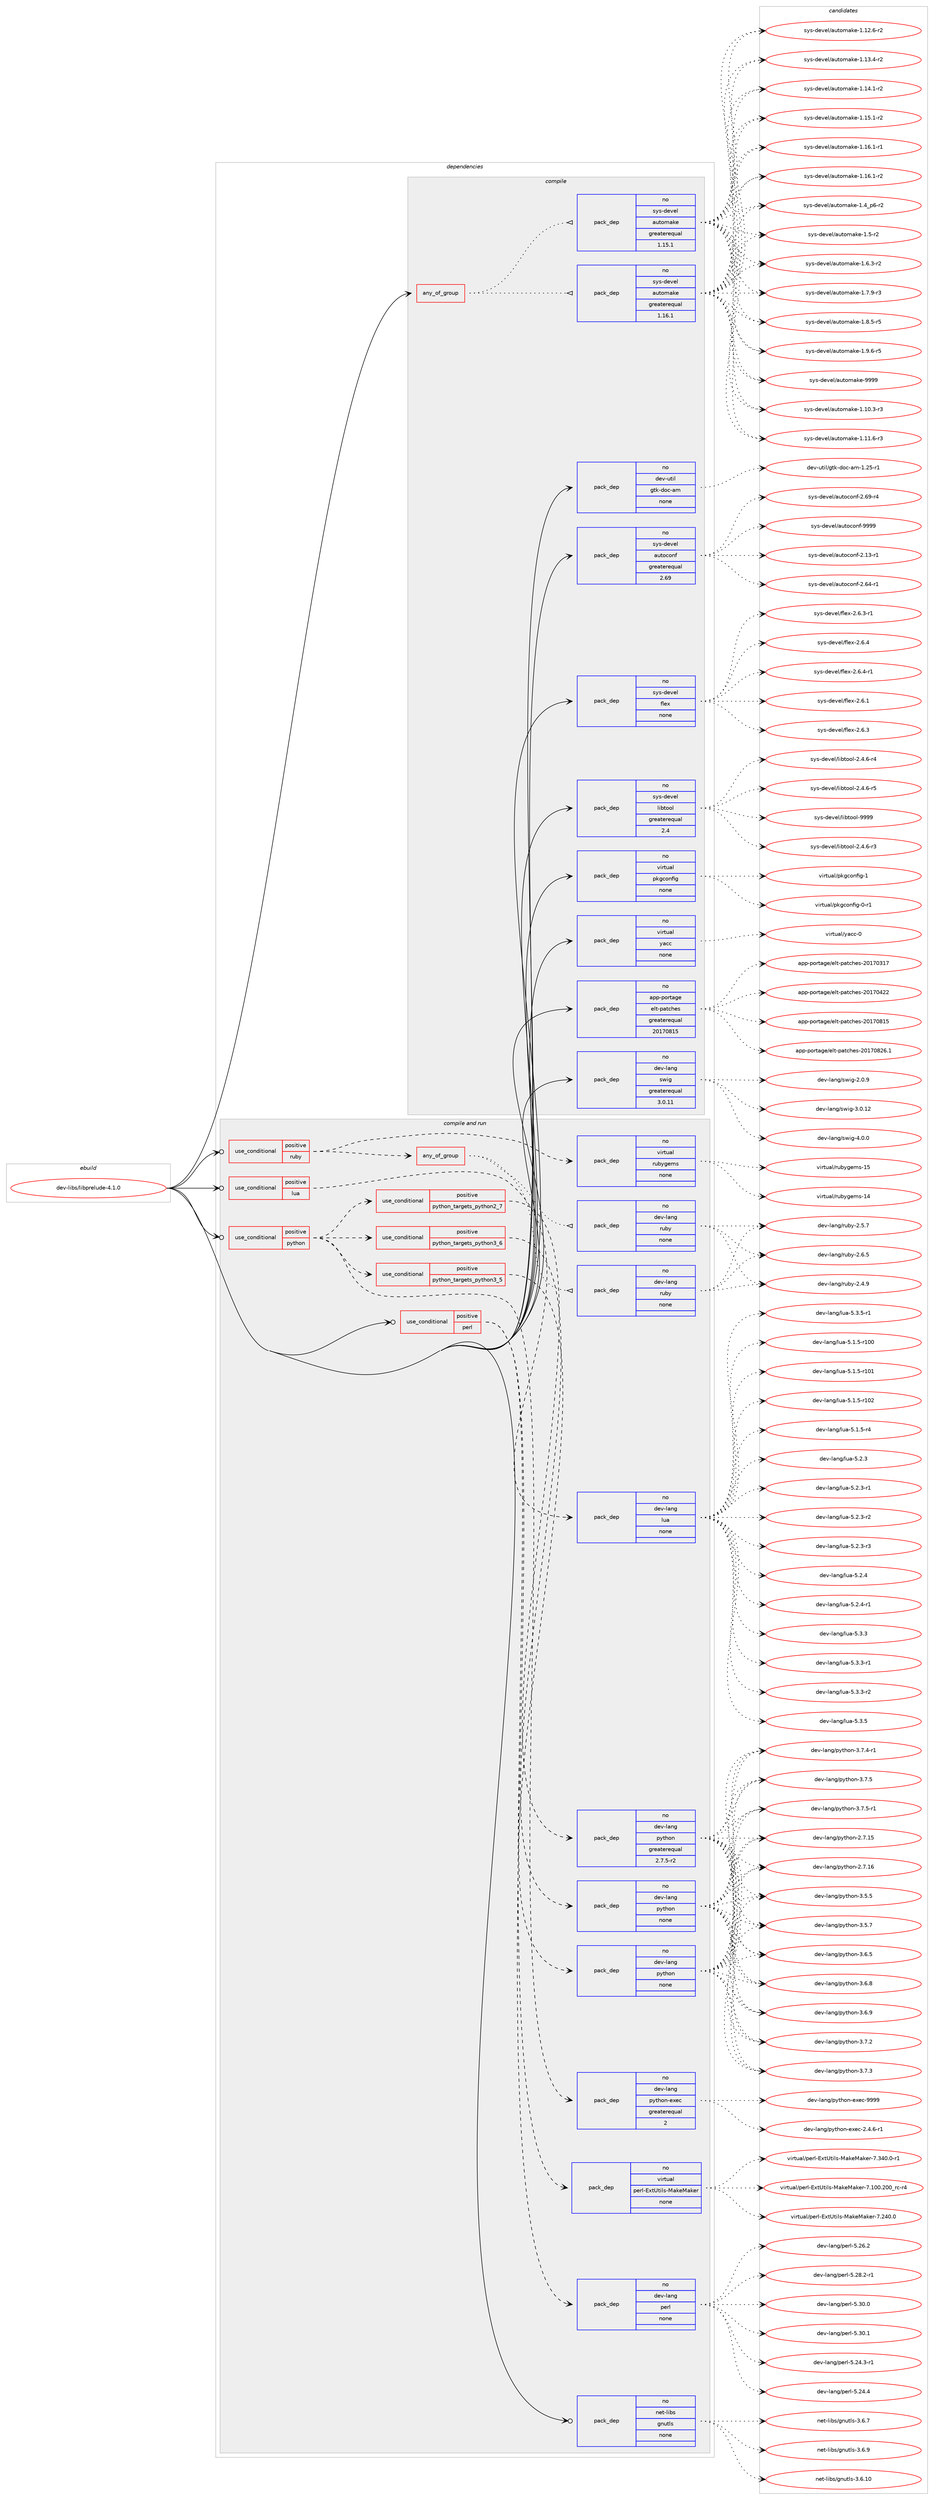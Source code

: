 digraph prolog {

# *************
# Graph options
# *************

newrank=true;
concentrate=true;
compound=true;
graph [rankdir=LR,fontname=Helvetica,fontsize=10,ranksep=1.5];#, ranksep=2.5, nodesep=0.2];
edge  [arrowhead=vee];
node  [fontname=Helvetica,fontsize=10];

# **********
# The ebuild
# **********

subgraph cluster_leftcol {
color=gray;
rank=same;
label=<<i>ebuild</i>>;
id [label="dev-libs/libprelude-4.1.0", color=red, width=4, href="../dev-libs/libprelude-4.1.0.svg"];
}

# ****************
# The dependencies
# ****************

subgraph cluster_midcol {
color=gray;
label=<<i>dependencies</i>>;
subgraph cluster_compile {
fillcolor="#eeeeee";
style=filled;
label=<<i>compile</i>>;
subgraph any11150 {
dependency566642 [label=<<TABLE BORDER="0" CELLBORDER="1" CELLSPACING="0" CELLPADDING="4"><TR><TD CELLPADDING="10">any_of_group</TD></TR></TABLE>>, shape=none, color=red];subgraph pack423175 {
dependency566643 [label=<<TABLE BORDER="0" CELLBORDER="1" CELLSPACING="0" CELLPADDING="4" WIDTH="220"><TR><TD ROWSPAN="6" CELLPADDING="30">pack_dep</TD></TR><TR><TD WIDTH="110">no</TD></TR><TR><TD>sys-devel</TD></TR><TR><TD>automake</TD></TR><TR><TD>greaterequal</TD></TR><TR><TD>1.16.1</TD></TR></TABLE>>, shape=none, color=blue];
}
dependency566642:e -> dependency566643:w [weight=20,style="dotted",arrowhead="oinv"];
subgraph pack423176 {
dependency566644 [label=<<TABLE BORDER="0" CELLBORDER="1" CELLSPACING="0" CELLPADDING="4" WIDTH="220"><TR><TD ROWSPAN="6" CELLPADDING="30">pack_dep</TD></TR><TR><TD WIDTH="110">no</TD></TR><TR><TD>sys-devel</TD></TR><TR><TD>automake</TD></TR><TR><TD>greaterequal</TD></TR><TR><TD>1.15.1</TD></TR></TABLE>>, shape=none, color=blue];
}
dependency566642:e -> dependency566644:w [weight=20,style="dotted",arrowhead="oinv"];
}
id:e -> dependency566642:w [weight=20,style="solid",arrowhead="vee"];
subgraph pack423177 {
dependency566645 [label=<<TABLE BORDER="0" CELLBORDER="1" CELLSPACING="0" CELLPADDING="4" WIDTH="220"><TR><TD ROWSPAN="6" CELLPADDING="30">pack_dep</TD></TR><TR><TD WIDTH="110">no</TD></TR><TR><TD>app-portage</TD></TR><TR><TD>elt-patches</TD></TR><TR><TD>greaterequal</TD></TR><TR><TD>20170815</TD></TR></TABLE>>, shape=none, color=blue];
}
id:e -> dependency566645:w [weight=20,style="solid",arrowhead="vee"];
subgraph pack423178 {
dependency566646 [label=<<TABLE BORDER="0" CELLBORDER="1" CELLSPACING="0" CELLPADDING="4" WIDTH="220"><TR><TD ROWSPAN="6" CELLPADDING="30">pack_dep</TD></TR><TR><TD WIDTH="110">no</TD></TR><TR><TD>dev-lang</TD></TR><TR><TD>swig</TD></TR><TR><TD>greaterequal</TD></TR><TR><TD>3.0.11</TD></TR></TABLE>>, shape=none, color=blue];
}
id:e -> dependency566646:w [weight=20,style="solid",arrowhead="vee"];
subgraph pack423179 {
dependency566647 [label=<<TABLE BORDER="0" CELLBORDER="1" CELLSPACING="0" CELLPADDING="4" WIDTH="220"><TR><TD ROWSPAN="6" CELLPADDING="30">pack_dep</TD></TR><TR><TD WIDTH="110">no</TD></TR><TR><TD>dev-util</TD></TR><TR><TD>gtk-doc-am</TD></TR><TR><TD>none</TD></TR><TR><TD></TD></TR></TABLE>>, shape=none, color=blue];
}
id:e -> dependency566647:w [weight=20,style="solid",arrowhead="vee"];
subgraph pack423180 {
dependency566648 [label=<<TABLE BORDER="0" CELLBORDER="1" CELLSPACING="0" CELLPADDING="4" WIDTH="220"><TR><TD ROWSPAN="6" CELLPADDING="30">pack_dep</TD></TR><TR><TD WIDTH="110">no</TD></TR><TR><TD>sys-devel</TD></TR><TR><TD>autoconf</TD></TR><TR><TD>greaterequal</TD></TR><TR><TD>2.69</TD></TR></TABLE>>, shape=none, color=blue];
}
id:e -> dependency566648:w [weight=20,style="solid",arrowhead="vee"];
subgraph pack423181 {
dependency566649 [label=<<TABLE BORDER="0" CELLBORDER="1" CELLSPACING="0" CELLPADDING="4" WIDTH="220"><TR><TD ROWSPAN="6" CELLPADDING="30">pack_dep</TD></TR><TR><TD WIDTH="110">no</TD></TR><TR><TD>sys-devel</TD></TR><TR><TD>flex</TD></TR><TR><TD>none</TD></TR><TR><TD></TD></TR></TABLE>>, shape=none, color=blue];
}
id:e -> dependency566649:w [weight=20,style="solid",arrowhead="vee"];
subgraph pack423182 {
dependency566650 [label=<<TABLE BORDER="0" CELLBORDER="1" CELLSPACING="0" CELLPADDING="4" WIDTH="220"><TR><TD ROWSPAN="6" CELLPADDING="30">pack_dep</TD></TR><TR><TD WIDTH="110">no</TD></TR><TR><TD>sys-devel</TD></TR><TR><TD>libtool</TD></TR><TR><TD>greaterequal</TD></TR><TR><TD>2.4</TD></TR></TABLE>>, shape=none, color=blue];
}
id:e -> dependency566650:w [weight=20,style="solid",arrowhead="vee"];
subgraph pack423183 {
dependency566651 [label=<<TABLE BORDER="0" CELLBORDER="1" CELLSPACING="0" CELLPADDING="4" WIDTH="220"><TR><TD ROWSPAN="6" CELLPADDING="30">pack_dep</TD></TR><TR><TD WIDTH="110">no</TD></TR><TR><TD>virtual</TD></TR><TR><TD>pkgconfig</TD></TR><TR><TD>none</TD></TR><TR><TD></TD></TR></TABLE>>, shape=none, color=blue];
}
id:e -> dependency566651:w [weight=20,style="solid",arrowhead="vee"];
subgraph pack423184 {
dependency566652 [label=<<TABLE BORDER="0" CELLBORDER="1" CELLSPACING="0" CELLPADDING="4" WIDTH="220"><TR><TD ROWSPAN="6" CELLPADDING="30">pack_dep</TD></TR><TR><TD WIDTH="110">no</TD></TR><TR><TD>virtual</TD></TR><TR><TD>yacc</TD></TR><TR><TD>none</TD></TR><TR><TD></TD></TR></TABLE>>, shape=none, color=blue];
}
id:e -> dependency566652:w [weight=20,style="solid",arrowhead="vee"];
}
subgraph cluster_compileandrun {
fillcolor="#eeeeee";
style=filled;
label=<<i>compile and run</i>>;
subgraph cond131960 {
dependency566653 [label=<<TABLE BORDER="0" CELLBORDER="1" CELLSPACING="0" CELLPADDING="4"><TR><TD ROWSPAN="3" CELLPADDING="10">use_conditional</TD></TR><TR><TD>positive</TD></TR><TR><TD>lua</TD></TR></TABLE>>, shape=none, color=red];
subgraph pack423185 {
dependency566654 [label=<<TABLE BORDER="0" CELLBORDER="1" CELLSPACING="0" CELLPADDING="4" WIDTH="220"><TR><TD ROWSPAN="6" CELLPADDING="30">pack_dep</TD></TR><TR><TD WIDTH="110">no</TD></TR><TR><TD>dev-lang</TD></TR><TR><TD>lua</TD></TR><TR><TD>none</TD></TR><TR><TD></TD></TR></TABLE>>, shape=none, color=blue];
}
dependency566653:e -> dependency566654:w [weight=20,style="dashed",arrowhead="vee"];
}
id:e -> dependency566653:w [weight=20,style="solid",arrowhead="odotvee"];
subgraph cond131961 {
dependency566655 [label=<<TABLE BORDER="0" CELLBORDER="1" CELLSPACING="0" CELLPADDING="4"><TR><TD ROWSPAN="3" CELLPADDING="10">use_conditional</TD></TR><TR><TD>positive</TD></TR><TR><TD>perl</TD></TR></TABLE>>, shape=none, color=red];
subgraph pack423186 {
dependency566656 [label=<<TABLE BORDER="0" CELLBORDER="1" CELLSPACING="0" CELLPADDING="4" WIDTH="220"><TR><TD ROWSPAN="6" CELLPADDING="30">pack_dep</TD></TR><TR><TD WIDTH="110">no</TD></TR><TR><TD>dev-lang</TD></TR><TR><TD>perl</TD></TR><TR><TD>none</TD></TR><TR><TD></TD></TR></TABLE>>, shape=none, color=blue];
}
dependency566655:e -> dependency566656:w [weight=20,style="dashed",arrowhead="vee"];
subgraph pack423187 {
dependency566657 [label=<<TABLE BORDER="0" CELLBORDER="1" CELLSPACING="0" CELLPADDING="4" WIDTH="220"><TR><TD ROWSPAN="6" CELLPADDING="30">pack_dep</TD></TR><TR><TD WIDTH="110">no</TD></TR><TR><TD>virtual</TD></TR><TR><TD>perl-ExtUtils-MakeMaker</TD></TR><TR><TD>none</TD></TR><TR><TD></TD></TR></TABLE>>, shape=none, color=blue];
}
dependency566655:e -> dependency566657:w [weight=20,style="dashed",arrowhead="vee"];
}
id:e -> dependency566655:w [weight=20,style="solid",arrowhead="odotvee"];
subgraph cond131962 {
dependency566658 [label=<<TABLE BORDER="0" CELLBORDER="1" CELLSPACING="0" CELLPADDING="4"><TR><TD ROWSPAN="3" CELLPADDING="10">use_conditional</TD></TR><TR><TD>positive</TD></TR><TR><TD>python</TD></TR></TABLE>>, shape=none, color=red];
subgraph cond131963 {
dependency566659 [label=<<TABLE BORDER="0" CELLBORDER="1" CELLSPACING="0" CELLPADDING="4"><TR><TD ROWSPAN="3" CELLPADDING="10">use_conditional</TD></TR><TR><TD>positive</TD></TR><TR><TD>python_targets_python2_7</TD></TR></TABLE>>, shape=none, color=red];
subgraph pack423188 {
dependency566660 [label=<<TABLE BORDER="0" CELLBORDER="1" CELLSPACING="0" CELLPADDING="4" WIDTH="220"><TR><TD ROWSPAN="6" CELLPADDING="30">pack_dep</TD></TR><TR><TD WIDTH="110">no</TD></TR><TR><TD>dev-lang</TD></TR><TR><TD>python</TD></TR><TR><TD>greaterequal</TD></TR><TR><TD>2.7.5-r2</TD></TR></TABLE>>, shape=none, color=blue];
}
dependency566659:e -> dependency566660:w [weight=20,style="dashed",arrowhead="vee"];
}
dependency566658:e -> dependency566659:w [weight=20,style="dashed",arrowhead="vee"];
subgraph cond131964 {
dependency566661 [label=<<TABLE BORDER="0" CELLBORDER="1" CELLSPACING="0" CELLPADDING="4"><TR><TD ROWSPAN="3" CELLPADDING="10">use_conditional</TD></TR><TR><TD>positive</TD></TR><TR><TD>python_targets_python3_5</TD></TR></TABLE>>, shape=none, color=red];
subgraph pack423189 {
dependency566662 [label=<<TABLE BORDER="0" CELLBORDER="1" CELLSPACING="0" CELLPADDING="4" WIDTH="220"><TR><TD ROWSPAN="6" CELLPADDING="30">pack_dep</TD></TR><TR><TD WIDTH="110">no</TD></TR><TR><TD>dev-lang</TD></TR><TR><TD>python</TD></TR><TR><TD>none</TD></TR><TR><TD></TD></TR></TABLE>>, shape=none, color=blue];
}
dependency566661:e -> dependency566662:w [weight=20,style="dashed",arrowhead="vee"];
}
dependency566658:e -> dependency566661:w [weight=20,style="dashed",arrowhead="vee"];
subgraph cond131965 {
dependency566663 [label=<<TABLE BORDER="0" CELLBORDER="1" CELLSPACING="0" CELLPADDING="4"><TR><TD ROWSPAN="3" CELLPADDING="10">use_conditional</TD></TR><TR><TD>positive</TD></TR><TR><TD>python_targets_python3_6</TD></TR></TABLE>>, shape=none, color=red];
subgraph pack423190 {
dependency566664 [label=<<TABLE BORDER="0" CELLBORDER="1" CELLSPACING="0" CELLPADDING="4" WIDTH="220"><TR><TD ROWSPAN="6" CELLPADDING="30">pack_dep</TD></TR><TR><TD WIDTH="110">no</TD></TR><TR><TD>dev-lang</TD></TR><TR><TD>python</TD></TR><TR><TD>none</TD></TR><TR><TD></TD></TR></TABLE>>, shape=none, color=blue];
}
dependency566663:e -> dependency566664:w [weight=20,style="dashed",arrowhead="vee"];
}
dependency566658:e -> dependency566663:w [weight=20,style="dashed",arrowhead="vee"];
subgraph pack423191 {
dependency566665 [label=<<TABLE BORDER="0" CELLBORDER="1" CELLSPACING="0" CELLPADDING="4" WIDTH="220"><TR><TD ROWSPAN="6" CELLPADDING="30">pack_dep</TD></TR><TR><TD WIDTH="110">no</TD></TR><TR><TD>dev-lang</TD></TR><TR><TD>python-exec</TD></TR><TR><TD>greaterequal</TD></TR><TR><TD>2</TD></TR></TABLE>>, shape=none, color=blue];
}
dependency566658:e -> dependency566665:w [weight=20,style="dashed",arrowhead="vee"];
}
id:e -> dependency566658:w [weight=20,style="solid",arrowhead="odotvee"];
subgraph cond131966 {
dependency566666 [label=<<TABLE BORDER="0" CELLBORDER="1" CELLSPACING="0" CELLPADDING="4"><TR><TD ROWSPAN="3" CELLPADDING="10">use_conditional</TD></TR><TR><TD>positive</TD></TR><TR><TD>ruby</TD></TR></TABLE>>, shape=none, color=red];
subgraph any11151 {
dependency566667 [label=<<TABLE BORDER="0" CELLBORDER="1" CELLSPACING="0" CELLPADDING="4"><TR><TD CELLPADDING="10">any_of_group</TD></TR></TABLE>>, shape=none, color=red];subgraph pack423192 {
dependency566668 [label=<<TABLE BORDER="0" CELLBORDER="1" CELLSPACING="0" CELLPADDING="4" WIDTH="220"><TR><TD ROWSPAN="6" CELLPADDING="30">pack_dep</TD></TR><TR><TD WIDTH="110">no</TD></TR><TR><TD>dev-lang</TD></TR><TR><TD>ruby</TD></TR><TR><TD>none</TD></TR><TR><TD></TD></TR></TABLE>>, shape=none, color=blue];
}
dependency566667:e -> dependency566668:w [weight=20,style="dotted",arrowhead="oinv"];
subgraph pack423193 {
dependency566669 [label=<<TABLE BORDER="0" CELLBORDER="1" CELLSPACING="0" CELLPADDING="4" WIDTH="220"><TR><TD ROWSPAN="6" CELLPADDING="30">pack_dep</TD></TR><TR><TD WIDTH="110">no</TD></TR><TR><TD>dev-lang</TD></TR><TR><TD>ruby</TD></TR><TR><TD>none</TD></TR><TR><TD></TD></TR></TABLE>>, shape=none, color=blue];
}
dependency566667:e -> dependency566669:w [weight=20,style="dotted",arrowhead="oinv"];
}
dependency566666:e -> dependency566667:w [weight=20,style="dashed",arrowhead="vee"];
subgraph pack423194 {
dependency566670 [label=<<TABLE BORDER="0" CELLBORDER="1" CELLSPACING="0" CELLPADDING="4" WIDTH="220"><TR><TD ROWSPAN="6" CELLPADDING="30">pack_dep</TD></TR><TR><TD WIDTH="110">no</TD></TR><TR><TD>virtual</TD></TR><TR><TD>rubygems</TD></TR><TR><TD>none</TD></TR><TR><TD></TD></TR></TABLE>>, shape=none, color=blue];
}
dependency566666:e -> dependency566670:w [weight=20,style="dashed",arrowhead="vee"];
}
id:e -> dependency566666:w [weight=20,style="solid",arrowhead="odotvee"];
subgraph pack423195 {
dependency566671 [label=<<TABLE BORDER="0" CELLBORDER="1" CELLSPACING="0" CELLPADDING="4" WIDTH="220"><TR><TD ROWSPAN="6" CELLPADDING="30">pack_dep</TD></TR><TR><TD WIDTH="110">no</TD></TR><TR><TD>net-libs</TD></TR><TR><TD>gnutls</TD></TR><TR><TD>none</TD></TR><TR><TD></TD></TR></TABLE>>, shape=none, color=blue];
}
id:e -> dependency566671:w [weight=20,style="solid",arrowhead="odotvee"];
}
subgraph cluster_run {
fillcolor="#eeeeee";
style=filled;
label=<<i>run</i>>;
}
}

# **************
# The candidates
# **************

subgraph cluster_choices {
rank=same;
color=gray;
label=<<i>candidates</i>>;

subgraph choice423175 {
color=black;
nodesep=1;
choice11512111545100101118101108479711711611110997107101454946494846514511451 [label="sys-devel/automake-1.10.3-r3", color=red, width=4,href="../sys-devel/automake-1.10.3-r3.svg"];
choice11512111545100101118101108479711711611110997107101454946494946544511451 [label="sys-devel/automake-1.11.6-r3", color=red, width=4,href="../sys-devel/automake-1.11.6-r3.svg"];
choice11512111545100101118101108479711711611110997107101454946495046544511450 [label="sys-devel/automake-1.12.6-r2", color=red, width=4,href="../sys-devel/automake-1.12.6-r2.svg"];
choice11512111545100101118101108479711711611110997107101454946495146524511450 [label="sys-devel/automake-1.13.4-r2", color=red, width=4,href="../sys-devel/automake-1.13.4-r2.svg"];
choice11512111545100101118101108479711711611110997107101454946495246494511450 [label="sys-devel/automake-1.14.1-r2", color=red, width=4,href="../sys-devel/automake-1.14.1-r2.svg"];
choice11512111545100101118101108479711711611110997107101454946495346494511450 [label="sys-devel/automake-1.15.1-r2", color=red, width=4,href="../sys-devel/automake-1.15.1-r2.svg"];
choice11512111545100101118101108479711711611110997107101454946495446494511449 [label="sys-devel/automake-1.16.1-r1", color=red, width=4,href="../sys-devel/automake-1.16.1-r1.svg"];
choice11512111545100101118101108479711711611110997107101454946495446494511450 [label="sys-devel/automake-1.16.1-r2", color=red, width=4,href="../sys-devel/automake-1.16.1-r2.svg"];
choice115121115451001011181011084797117116111109971071014549465295112544511450 [label="sys-devel/automake-1.4_p6-r2", color=red, width=4,href="../sys-devel/automake-1.4_p6-r2.svg"];
choice11512111545100101118101108479711711611110997107101454946534511450 [label="sys-devel/automake-1.5-r2", color=red, width=4,href="../sys-devel/automake-1.5-r2.svg"];
choice115121115451001011181011084797117116111109971071014549465446514511450 [label="sys-devel/automake-1.6.3-r2", color=red, width=4,href="../sys-devel/automake-1.6.3-r2.svg"];
choice115121115451001011181011084797117116111109971071014549465546574511451 [label="sys-devel/automake-1.7.9-r3", color=red, width=4,href="../sys-devel/automake-1.7.9-r3.svg"];
choice115121115451001011181011084797117116111109971071014549465646534511453 [label="sys-devel/automake-1.8.5-r5", color=red, width=4,href="../sys-devel/automake-1.8.5-r5.svg"];
choice115121115451001011181011084797117116111109971071014549465746544511453 [label="sys-devel/automake-1.9.6-r5", color=red, width=4,href="../sys-devel/automake-1.9.6-r5.svg"];
choice115121115451001011181011084797117116111109971071014557575757 [label="sys-devel/automake-9999", color=red, width=4,href="../sys-devel/automake-9999.svg"];
dependency566643:e -> choice11512111545100101118101108479711711611110997107101454946494846514511451:w [style=dotted,weight="100"];
dependency566643:e -> choice11512111545100101118101108479711711611110997107101454946494946544511451:w [style=dotted,weight="100"];
dependency566643:e -> choice11512111545100101118101108479711711611110997107101454946495046544511450:w [style=dotted,weight="100"];
dependency566643:e -> choice11512111545100101118101108479711711611110997107101454946495146524511450:w [style=dotted,weight="100"];
dependency566643:e -> choice11512111545100101118101108479711711611110997107101454946495246494511450:w [style=dotted,weight="100"];
dependency566643:e -> choice11512111545100101118101108479711711611110997107101454946495346494511450:w [style=dotted,weight="100"];
dependency566643:e -> choice11512111545100101118101108479711711611110997107101454946495446494511449:w [style=dotted,weight="100"];
dependency566643:e -> choice11512111545100101118101108479711711611110997107101454946495446494511450:w [style=dotted,weight="100"];
dependency566643:e -> choice115121115451001011181011084797117116111109971071014549465295112544511450:w [style=dotted,weight="100"];
dependency566643:e -> choice11512111545100101118101108479711711611110997107101454946534511450:w [style=dotted,weight="100"];
dependency566643:e -> choice115121115451001011181011084797117116111109971071014549465446514511450:w [style=dotted,weight="100"];
dependency566643:e -> choice115121115451001011181011084797117116111109971071014549465546574511451:w [style=dotted,weight="100"];
dependency566643:e -> choice115121115451001011181011084797117116111109971071014549465646534511453:w [style=dotted,weight="100"];
dependency566643:e -> choice115121115451001011181011084797117116111109971071014549465746544511453:w [style=dotted,weight="100"];
dependency566643:e -> choice115121115451001011181011084797117116111109971071014557575757:w [style=dotted,weight="100"];
}
subgraph choice423176 {
color=black;
nodesep=1;
choice11512111545100101118101108479711711611110997107101454946494846514511451 [label="sys-devel/automake-1.10.3-r3", color=red, width=4,href="../sys-devel/automake-1.10.3-r3.svg"];
choice11512111545100101118101108479711711611110997107101454946494946544511451 [label="sys-devel/automake-1.11.6-r3", color=red, width=4,href="../sys-devel/automake-1.11.6-r3.svg"];
choice11512111545100101118101108479711711611110997107101454946495046544511450 [label="sys-devel/automake-1.12.6-r2", color=red, width=4,href="../sys-devel/automake-1.12.6-r2.svg"];
choice11512111545100101118101108479711711611110997107101454946495146524511450 [label="sys-devel/automake-1.13.4-r2", color=red, width=4,href="../sys-devel/automake-1.13.4-r2.svg"];
choice11512111545100101118101108479711711611110997107101454946495246494511450 [label="sys-devel/automake-1.14.1-r2", color=red, width=4,href="../sys-devel/automake-1.14.1-r2.svg"];
choice11512111545100101118101108479711711611110997107101454946495346494511450 [label="sys-devel/automake-1.15.1-r2", color=red, width=4,href="../sys-devel/automake-1.15.1-r2.svg"];
choice11512111545100101118101108479711711611110997107101454946495446494511449 [label="sys-devel/automake-1.16.1-r1", color=red, width=4,href="../sys-devel/automake-1.16.1-r1.svg"];
choice11512111545100101118101108479711711611110997107101454946495446494511450 [label="sys-devel/automake-1.16.1-r2", color=red, width=4,href="../sys-devel/automake-1.16.1-r2.svg"];
choice115121115451001011181011084797117116111109971071014549465295112544511450 [label="sys-devel/automake-1.4_p6-r2", color=red, width=4,href="../sys-devel/automake-1.4_p6-r2.svg"];
choice11512111545100101118101108479711711611110997107101454946534511450 [label="sys-devel/automake-1.5-r2", color=red, width=4,href="../sys-devel/automake-1.5-r2.svg"];
choice115121115451001011181011084797117116111109971071014549465446514511450 [label="sys-devel/automake-1.6.3-r2", color=red, width=4,href="../sys-devel/automake-1.6.3-r2.svg"];
choice115121115451001011181011084797117116111109971071014549465546574511451 [label="sys-devel/automake-1.7.9-r3", color=red, width=4,href="../sys-devel/automake-1.7.9-r3.svg"];
choice115121115451001011181011084797117116111109971071014549465646534511453 [label="sys-devel/automake-1.8.5-r5", color=red, width=4,href="../sys-devel/automake-1.8.5-r5.svg"];
choice115121115451001011181011084797117116111109971071014549465746544511453 [label="sys-devel/automake-1.9.6-r5", color=red, width=4,href="../sys-devel/automake-1.9.6-r5.svg"];
choice115121115451001011181011084797117116111109971071014557575757 [label="sys-devel/automake-9999", color=red, width=4,href="../sys-devel/automake-9999.svg"];
dependency566644:e -> choice11512111545100101118101108479711711611110997107101454946494846514511451:w [style=dotted,weight="100"];
dependency566644:e -> choice11512111545100101118101108479711711611110997107101454946494946544511451:w [style=dotted,weight="100"];
dependency566644:e -> choice11512111545100101118101108479711711611110997107101454946495046544511450:w [style=dotted,weight="100"];
dependency566644:e -> choice11512111545100101118101108479711711611110997107101454946495146524511450:w [style=dotted,weight="100"];
dependency566644:e -> choice11512111545100101118101108479711711611110997107101454946495246494511450:w [style=dotted,weight="100"];
dependency566644:e -> choice11512111545100101118101108479711711611110997107101454946495346494511450:w [style=dotted,weight="100"];
dependency566644:e -> choice11512111545100101118101108479711711611110997107101454946495446494511449:w [style=dotted,weight="100"];
dependency566644:e -> choice11512111545100101118101108479711711611110997107101454946495446494511450:w [style=dotted,weight="100"];
dependency566644:e -> choice115121115451001011181011084797117116111109971071014549465295112544511450:w [style=dotted,weight="100"];
dependency566644:e -> choice11512111545100101118101108479711711611110997107101454946534511450:w [style=dotted,weight="100"];
dependency566644:e -> choice115121115451001011181011084797117116111109971071014549465446514511450:w [style=dotted,weight="100"];
dependency566644:e -> choice115121115451001011181011084797117116111109971071014549465546574511451:w [style=dotted,weight="100"];
dependency566644:e -> choice115121115451001011181011084797117116111109971071014549465646534511453:w [style=dotted,weight="100"];
dependency566644:e -> choice115121115451001011181011084797117116111109971071014549465746544511453:w [style=dotted,weight="100"];
dependency566644:e -> choice115121115451001011181011084797117116111109971071014557575757:w [style=dotted,weight="100"];
}
subgraph choice423177 {
color=black;
nodesep=1;
choice97112112451121111141169710310147101108116451129711699104101115455048495548514955 [label="app-portage/elt-patches-20170317", color=red, width=4,href="../app-portage/elt-patches-20170317.svg"];
choice97112112451121111141169710310147101108116451129711699104101115455048495548525050 [label="app-portage/elt-patches-20170422", color=red, width=4,href="../app-portage/elt-patches-20170422.svg"];
choice97112112451121111141169710310147101108116451129711699104101115455048495548564953 [label="app-portage/elt-patches-20170815", color=red, width=4,href="../app-portage/elt-patches-20170815.svg"];
choice971121124511211111411697103101471011081164511297116991041011154550484955485650544649 [label="app-portage/elt-patches-20170826.1", color=red, width=4,href="../app-portage/elt-patches-20170826.1.svg"];
dependency566645:e -> choice97112112451121111141169710310147101108116451129711699104101115455048495548514955:w [style=dotted,weight="100"];
dependency566645:e -> choice97112112451121111141169710310147101108116451129711699104101115455048495548525050:w [style=dotted,weight="100"];
dependency566645:e -> choice97112112451121111141169710310147101108116451129711699104101115455048495548564953:w [style=dotted,weight="100"];
dependency566645:e -> choice971121124511211111411697103101471011081164511297116991041011154550484955485650544649:w [style=dotted,weight="100"];
}
subgraph choice423178 {
color=black;
nodesep=1;
choice100101118451089711010347115119105103455046484657 [label="dev-lang/swig-2.0.9", color=red, width=4,href="../dev-lang/swig-2.0.9.svg"];
choice10010111845108971101034711511910510345514648464950 [label="dev-lang/swig-3.0.12", color=red, width=4,href="../dev-lang/swig-3.0.12.svg"];
choice100101118451089711010347115119105103455246484648 [label="dev-lang/swig-4.0.0", color=red, width=4,href="../dev-lang/swig-4.0.0.svg"];
dependency566646:e -> choice100101118451089711010347115119105103455046484657:w [style=dotted,weight="100"];
dependency566646:e -> choice10010111845108971101034711511910510345514648464950:w [style=dotted,weight="100"];
dependency566646:e -> choice100101118451089711010347115119105103455246484648:w [style=dotted,weight="100"];
}
subgraph choice423179 {
color=black;
nodesep=1;
choice10010111845117116105108471031161074510011199459710945494650534511449 [label="dev-util/gtk-doc-am-1.25-r1", color=red, width=4,href="../dev-util/gtk-doc-am-1.25-r1.svg"];
dependency566647:e -> choice10010111845117116105108471031161074510011199459710945494650534511449:w [style=dotted,weight="100"];
}
subgraph choice423180 {
color=black;
nodesep=1;
choice1151211154510010111810110847971171161119911111010245504649514511449 [label="sys-devel/autoconf-2.13-r1", color=red, width=4,href="../sys-devel/autoconf-2.13-r1.svg"];
choice1151211154510010111810110847971171161119911111010245504654524511449 [label="sys-devel/autoconf-2.64-r1", color=red, width=4,href="../sys-devel/autoconf-2.64-r1.svg"];
choice1151211154510010111810110847971171161119911111010245504654574511452 [label="sys-devel/autoconf-2.69-r4", color=red, width=4,href="../sys-devel/autoconf-2.69-r4.svg"];
choice115121115451001011181011084797117116111991111101024557575757 [label="sys-devel/autoconf-9999", color=red, width=4,href="../sys-devel/autoconf-9999.svg"];
dependency566648:e -> choice1151211154510010111810110847971171161119911111010245504649514511449:w [style=dotted,weight="100"];
dependency566648:e -> choice1151211154510010111810110847971171161119911111010245504654524511449:w [style=dotted,weight="100"];
dependency566648:e -> choice1151211154510010111810110847971171161119911111010245504654574511452:w [style=dotted,weight="100"];
dependency566648:e -> choice115121115451001011181011084797117116111991111101024557575757:w [style=dotted,weight="100"];
}
subgraph choice423181 {
color=black;
nodesep=1;
choice1151211154510010111810110847102108101120455046544649 [label="sys-devel/flex-2.6.1", color=red, width=4,href="../sys-devel/flex-2.6.1.svg"];
choice1151211154510010111810110847102108101120455046544651 [label="sys-devel/flex-2.6.3", color=red, width=4,href="../sys-devel/flex-2.6.3.svg"];
choice11512111545100101118101108471021081011204550465446514511449 [label="sys-devel/flex-2.6.3-r1", color=red, width=4,href="../sys-devel/flex-2.6.3-r1.svg"];
choice1151211154510010111810110847102108101120455046544652 [label="sys-devel/flex-2.6.4", color=red, width=4,href="../sys-devel/flex-2.6.4.svg"];
choice11512111545100101118101108471021081011204550465446524511449 [label="sys-devel/flex-2.6.4-r1", color=red, width=4,href="../sys-devel/flex-2.6.4-r1.svg"];
dependency566649:e -> choice1151211154510010111810110847102108101120455046544649:w [style=dotted,weight="100"];
dependency566649:e -> choice1151211154510010111810110847102108101120455046544651:w [style=dotted,weight="100"];
dependency566649:e -> choice11512111545100101118101108471021081011204550465446514511449:w [style=dotted,weight="100"];
dependency566649:e -> choice1151211154510010111810110847102108101120455046544652:w [style=dotted,weight="100"];
dependency566649:e -> choice11512111545100101118101108471021081011204550465446524511449:w [style=dotted,weight="100"];
}
subgraph choice423182 {
color=black;
nodesep=1;
choice1151211154510010111810110847108105981161111111084550465246544511451 [label="sys-devel/libtool-2.4.6-r3", color=red, width=4,href="../sys-devel/libtool-2.4.6-r3.svg"];
choice1151211154510010111810110847108105981161111111084550465246544511452 [label="sys-devel/libtool-2.4.6-r4", color=red, width=4,href="../sys-devel/libtool-2.4.6-r4.svg"];
choice1151211154510010111810110847108105981161111111084550465246544511453 [label="sys-devel/libtool-2.4.6-r5", color=red, width=4,href="../sys-devel/libtool-2.4.6-r5.svg"];
choice1151211154510010111810110847108105981161111111084557575757 [label="sys-devel/libtool-9999", color=red, width=4,href="../sys-devel/libtool-9999.svg"];
dependency566650:e -> choice1151211154510010111810110847108105981161111111084550465246544511451:w [style=dotted,weight="100"];
dependency566650:e -> choice1151211154510010111810110847108105981161111111084550465246544511452:w [style=dotted,weight="100"];
dependency566650:e -> choice1151211154510010111810110847108105981161111111084550465246544511453:w [style=dotted,weight="100"];
dependency566650:e -> choice1151211154510010111810110847108105981161111111084557575757:w [style=dotted,weight="100"];
}
subgraph choice423183 {
color=black;
nodesep=1;
choice11810511411611797108471121071039911111010210510345484511449 [label="virtual/pkgconfig-0-r1", color=red, width=4,href="../virtual/pkgconfig-0-r1.svg"];
choice1181051141161179710847112107103991111101021051034549 [label="virtual/pkgconfig-1", color=red, width=4,href="../virtual/pkgconfig-1.svg"];
dependency566651:e -> choice11810511411611797108471121071039911111010210510345484511449:w [style=dotted,weight="100"];
dependency566651:e -> choice1181051141161179710847112107103991111101021051034549:w [style=dotted,weight="100"];
}
subgraph choice423184 {
color=black;
nodesep=1;
choice11810511411611797108471219799994548 [label="virtual/yacc-0", color=red, width=4,href="../virtual/yacc-0.svg"];
dependency566652:e -> choice11810511411611797108471219799994548:w [style=dotted,weight="100"];
}
subgraph choice423185 {
color=black;
nodesep=1;
choice1001011184510897110103471081179745534649465345114494848 [label="dev-lang/lua-5.1.5-r100", color=red, width=4,href="../dev-lang/lua-5.1.5-r100.svg"];
choice1001011184510897110103471081179745534649465345114494849 [label="dev-lang/lua-5.1.5-r101", color=red, width=4,href="../dev-lang/lua-5.1.5-r101.svg"];
choice1001011184510897110103471081179745534649465345114494850 [label="dev-lang/lua-5.1.5-r102", color=red, width=4,href="../dev-lang/lua-5.1.5-r102.svg"];
choice100101118451089711010347108117974553464946534511452 [label="dev-lang/lua-5.1.5-r4", color=red, width=4,href="../dev-lang/lua-5.1.5-r4.svg"];
choice10010111845108971101034710811797455346504651 [label="dev-lang/lua-5.2.3", color=red, width=4,href="../dev-lang/lua-5.2.3.svg"];
choice100101118451089711010347108117974553465046514511449 [label="dev-lang/lua-5.2.3-r1", color=red, width=4,href="../dev-lang/lua-5.2.3-r1.svg"];
choice100101118451089711010347108117974553465046514511450 [label="dev-lang/lua-5.2.3-r2", color=red, width=4,href="../dev-lang/lua-5.2.3-r2.svg"];
choice100101118451089711010347108117974553465046514511451 [label="dev-lang/lua-5.2.3-r3", color=red, width=4,href="../dev-lang/lua-5.2.3-r3.svg"];
choice10010111845108971101034710811797455346504652 [label="dev-lang/lua-5.2.4", color=red, width=4,href="../dev-lang/lua-5.2.4.svg"];
choice100101118451089711010347108117974553465046524511449 [label="dev-lang/lua-5.2.4-r1", color=red, width=4,href="../dev-lang/lua-5.2.4-r1.svg"];
choice10010111845108971101034710811797455346514651 [label="dev-lang/lua-5.3.3", color=red, width=4,href="../dev-lang/lua-5.3.3.svg"];
choice100101118451089711010347108117974553465146514511449 [label="dev-lang/lua-5.3.3-r1", color=red, width=4,href="../dev-lang/lua-5.3.3-r1.svg"];
choice100101118451089711010347108117974553465146514511450 [label="dev-lang/lua-5.3.3-r2", color=red, width=4,href="../dev-lang/lua-5.3.3-r2.svg"];
choice10010111845108971101034710811797455346514653 [label="dev-lang/lua-5.3.5", color=red, width=4,href="../dev-lang/lua-5.3.5.svg"];
choice100101118451089711010347108117974553465146534511449 [label="dev-lang/lua-5.3.5-r1", color=red, width=4,href="../dev-lang/lua-5.3.5-r1.svg"];
dependency566654:e -> choice1001011184510897110103471081179745534649465345114494848:w [style=dotted,weight="100"];
dependency566654:e -> choice1001011184510897110103471081179745534649465345114494849:w [style=dotted,weight="100"];
dependency566654:e -> choice1001011184510897110103471081179745534649465345114494850:w [style=dotted,weight="100"];
dependency566654:e -> choice100101118451089711010347108117974553464946534511452:w [style=dotted,weight="100"];
dependency566654:e -> choice10010111845108971101034710811797455346504651:w [style=dotted,weight="100"];
dependency566654:e -> choice100101118451089711010347108117974553465046514511449:w [style=dotted,weight="100"];
dependency566654:e -> choice100101118451089711010347108117974553465046514511450:w [style=dotted,weight="100"];
dependency566654:e -> choice100101118451089711010347108117974553465046514511451:w [style=dotted,weight="100"];
dependency566654:e -> choice10010111845108971101034710811797455346504652:w [style=dotted,weight="100"];
dependency566654:e -> choice100101118451089711010347108117974553465046524511449:w [style=dotted,weight="100"];
dependency566654:e -> choice10010111845108971101034710811797455346514651:w [style=dotted,weight="100"];
dependency566654:e -> choice100101118451089711010347108117974553465146514511449:w [style=dotted,weight="100"];
dependency566654:e -> choice100101118451089711010347108117974553465146514511450:w [style=dotted,weight="100"];
dependency566654:e -> choice10010111845108971101034710811797455346514653:w [style=dotted,weight="100"];
dependency566654:e -> choice100101118451089711010347108117974553465146534511449:w [style=dotted,weight="100"];
}
subgraph choice423186 {
color=black;
nodesep=1;
choice100101118451089711010347112101114108455346505246514511449 [label="dev-lang/perl-5.24.3-r1", color=red, width=4,href="../dev-lang/perl-5.24.3-r1.svg"];
choice10010111845108971101034711210111410845534650524652 [label="dev-lang/perl-5.24.4", color=red, width=4,href="../dev-lang/perl-5.24.4.svg"];
choice10010111845108971101034711210111410845534650544650 [label="dev-lang/perl-5.26.2", color=red, width=4,href="../dev-lang/perl-5.26.2.svg"];
choice100101118451089711010347112101114108455346505646504511449 [label="dev-lang/perl-5.28.2-r1", color=red, width=4,href="../dev-lang/perl-5.28.2-r1.svg"];
choice10010111845108971101034711210111410845534651484648 [label="dev-lang/perl-5.30.0", color=red, width=4,href="../dev-lang/perl-5.30.0.svg"];
choice10010111845108971101034711210111410845534651484649 [label="dev-lang/perl-5.30.1", color=red, width=4,href="../dev-lang/perl-5.30.1.svg"];
dependency566656:e -> choice100101118451089711010347112101114108455346505246514511449:w [style=dotted,weight="100"];
dependency566656:e -> choice10010111845108971101034711210111410845534650524652:w [style=dotted,weight="100"];
dependency566656:e -> choice10010111845108971101034711210111410845534650544650:w [style=dotted,weight="100"];
dependency566656:e -> choice100101118451089711010347112101114108455346505646504511449:w [style=dotted,weight="100"];
dependency566656:e -> choice10010111845108971101034711210111410845534651484648:w [style=dotted,weight="100"];
dependency566656:e -> choice10010111845108971101034711210111410845534651484649:w [style=dotted,weight="100"];
}
subgraph choice423187 {
color=black;
nodesep=1;
choice118105114116117971084711210111410845691201168511610510811545779710710177971071011144555464948484650484895114994511452 [label="virtual/perl-ExtUtils-MakeMaker-7.100.200_rc-r4", color=red, width=4,href="../virtual/perl-ExtUtils-MakeMaker-7.100.200_rc-r4.svg"];
choice118105114116117971084711210111410845691201168511610510811545779710710177971071011144555465052484648 [label="virtual/perl-ExtUtils-MakeMaker-7.240.0", color=red, width=4,href="../virtual/perl-ExtUtils-MakeMaker-7.240.0.svg"];
choice1181051141161179710847112101114108456912011685116105108115457797107101779710710111445554651524846484511449 [label="virtual/perl-ExtUtils-MakeMaker-7.340.0-r1", color=red, width=4,href="../virtual/perl-ExtUtils-MakeMaker-7.340.0-r1.svg"];
dependency566657:e -> choice118105114116117971084711210111410845691201168511610510811545779710710177971071011144555464948484650484895114994511452:w [style=dotted,weight="100"];
dependency566657:e -> choice118105114116117971084711210111410845691201168511610510811545779710710177971071011144555465052484648:w [style=dotted,weight="100"];
dependency566657:e -> choice1181051141161179710847112101114108456912011685116105108115457797107101779710710111445554651524846484511449:w [style=dotted,weight="100"];
}
subgraph choice423188 {
color=black;
nodesep=1;
choice10010111845108971101034711212111610411111045504655464953 [label="dev-lang/python-2.7.15", color=red, width=4,href="../dev-lang/python-2.7.15.svg"];
choice10010111845108971101034711212111610411111045504655464954 [label="dev-lang/python-2.7.16", color=red, width=4,href="../dev-lang/python-2.7.16.svg"];
choice100101118451089711010347112121116104111110455146534653 [label="dev-lang/python-3.5.5", color=red, width=4,href="../dev-lang/python-3.5.5.svg"];
choice100101118451089711010347112121116104111110455146534655 [label="dev-lang/python-3.5.7", color=red, width=4,href="../dev-lang/python-3.5.7.svg"];
choice100101118451089711010347112121116104111110455146544653 [label="dev-lang/python-3.6.5", color=red, width=4,href="../dev-lang/python-3.6.5.svg"];
choice100101118451089711010347112121116104111110455146544656 [label="dev-lang/python-3.6.8", color=red, width=4,href="../dev-lang/python-3.6.8.svg"];
choice100101118451089711010347112121116104111110455146544657 [label="dev-lang/python-3.6.9", color=red, width=4,href="../dev-lang/python-3.6.9.svg"];
choice100101118451089711010347112121116104111110455146554650 [label="dev-lang/python-3.7.2", color=red, width=4,href="../dev-lang/python-3.7.2.svg"];
choice100101118451089711010347112121116104111110455146554651 [label="dev-lang/python-3.7.3", color=red, width=4,href="../dev-lang/python-3.7.3.svg"];
choice1001011184510897110103471121211161041111104551465546524511449 [label="dev-lang/python-3.7.4-r1", color=red, width=4,href="../dev-lang/python-3.7.4-r1.svg"];
choice100101118451089711010347112121116104111110455146554653 [label="dev-lang/python-3.7.5", color=red, width=4,href="../dev-lang/python-3.7.5.svg"];
choice1001011184510897110103471121211161041111104551465546534511449 [label="dev-lang/python-3.7.5-r1", color=red, width=4,href="../dev-lang/python-3.7.5-r1.svg"];
dependency566660:e -> choice10010111845108971101034711212111610411111045504655464953:w [style=dotted,weight="100"];
dependency566660:e -> choice10010111845108971101034711212111610411111045504655464954:w [style=dotted,weight="100"];
dependency566660:e -> choice100101118451089711010347112121116104111110455146534653:w [style=dotted,weight="100"];
dependency566660:e -> choice100101118451089711010347112121116104111110455146534655:w [style=dotted,weight="100"];
dependency566660:e -> choice100101118451089711010347112121116104111110455146544653:w [style=dotted,weight="100"];
dependency566660:e -> choice100101118451089711010347112121116104111110455146544656:w [style=dotted,weight="100"];
dependency566660:e -> choice100101118451089711010347112121116104111110455146544657:w [style=dotted,weight="100"];
dependency566660:e -> choice100101118451089711010347112121116104111110455146554650:w [style=dotted,weight="100"];
dependency566660:e -> choice100101118451089711010347112121116104111110455146554651:w [style=dotted,weight="100"];
dependency566660:e -> choice1001011184510897110103471121211161041111104551465546524511449:w [style=dotted,weight="100"];
dependency566660:e -> choice100101118451089711010347112121116104111110455146554653:w [style=dotted,weight="100"];
dependency566660:e -> choice1001011184510897110103471121211161041111104551465546534511449:w [style=dotted,weight="100"];
}
subgraph choice423189 {
color=black;
nodesep=1;
choice10010111845108971101034711212111610411111045504655464953 [label="dev-lang/python-2.7.15", color=red, width=4,href="../dev-lang/python-2.7.15.svg"];
choice10010111845108971101034711212111610411111045504655464954 [label="dev-lang/python-2.7.16", color=red, width=4,href="../dev-lang/python-2.7.16.svg"];
choice100101118451089711010347112121116104111110455146534653 [label="dev-lang/python-3.5.5", color=red, width=4,href="../dev-lang/python-3.5.5.svg"];
choice100101118451089711010347112121116104111110455146534655 [label="dev-lang/python-3.5.7", color=red, width=4,href="../dev-lang/python-3.5.7.svg"];
choice100101118451089711010347112121116104111110455146544653 [label="dev-lang/python-3.6.5", color=red, width=4,href="../dev-lang/python-3.6.5.svg"];
choice100101118451089711010347112121116104111110455146544656 [label="dev-lang/python-3.6.8", color=red, width=4,href="../dev-lang/python-3.6.8.svg"];
choice100101118451089711010347112121116104111110455146544657 [label="dev-lang/python-3.6.9", color=red, width=4,href="../dev-lang/python-3.6.9.svg"];
choice100101118451089711010347112121116104111110455146554650 [label="dev-lang/python-3.7.2", color=red, width=4,href="../dev-lang/python-3.7.2.svg"];
choice100101118451089711010347112121116104111110455146554651 [label="dev-lang/python-3.7.3", color=red, width=4,href="../dev-lang/python-3.7.3.svg"];
choice1001011184510897110103471121211161041111104551465546524511449 [label="dev-lang/python-3.7.4-r1", color=red, width=4,href="../dev-lang/python-3.7.4-r1.svg"];
choice100101118451089711010347112121116104111110455146554653 [label="dev-lang/python-3.7.5", color=red, width=4,href="../dev-lang/python-3.7.5.svg"];
choice1001011184510897110103471121211161041111104551465546534511449 [label="dev-lang/python-3.7.5-r1", color=red, width=4,href="../dev-lang/python-3.7.5-r1.svg"];
dependency566662:e -> choice10010111845108971101034711212111610411111045504655464953:w [style=dotted,weight="100"];
dependency566662:e -> choice10010111845108971101034711212111610411111045504655464954:w [style=dotted,weight="100"];
dependency566662:e -> choice100101118451089711010347112121116104111110455146534653:w [style=dotted,weight="100"];
dependency566662:e -> choice100101118451089711010347112121116104111110455146534655:w [style=dotted,weight="100"];
dependency566662:e -> choice100101118451089711010347112121116104111110455146544653:w [style=dotted,weight="100"];
dependency566662:e -> choice100101118451089711010347112121116104111110455146544656:w [style=dotted,weight="100"];
dependency566662:e -> choice100101118451089711010347112121116104111110455146544657:w [style=dotted,weight="100"];
dependency566662:e -> choice100101118451089711010347112121116104111110455146554650:w [style=dotted,weight="100"];
dependency566662:e -> choice100101118451089711010347112121116104111110455146554651:w [style=dotted,weight="100"];
dependency566662:e -> choice1001011184510897110103471121211161041111104551465546524511449:w [style=dotted,weight="100"];
dependency566662:e -> choice100101118451089711010347112121116104111110455146554653:w [style=dotted,weight="100"];
dependency566662:e -> choice1001011184510897110103471121211161041111104551465546534511449:w [style=dotted,weight="100"];
}
subgraph choice423190 {
color=black;
nodesep=1;
choice10010111845108971101034711212111610411111045504655464953 [label="dev-lang/python-2.7.15", color=red, width=4,href="../dev-lang/python-2.7.15.svg"];
choice10010111845108971101034711212111610411111045504655464954 [label="dev-lang/python-2.7.16", color=red, width=4,href="../dev-lang/python-2.7.16.svg"];
choice100101118451089711010347112121116104111110455146534653 [label="dev-lang/python-3.5.5", color=red, width=4,href="../dev-lang/python-3.5.5.svg"];
choice100101118451089711010347112121116104111110455146534655 [label="dev-lang/python-3.5.7", color=red, width=4,href="../dev-lang/python-3.5.7.svg"];
choice100101118451089711010347112121116104111110455146544653 [label="dev-lang/python-3.6.5", color=red, width=4,href="../dev-lang/python-3.6.5.svg"];
choice100101118451089711010347112121116104111110455146544656 [label="dev-lang/python-3.6.8", color=red, width=4,href="../dev-lang/python-3.6.8.svg"];
choice100101118451089711010347112121116104111110455146544657 [label="dev-lang/python-3.6.9", color=red, width=4,href="../dev-lang/python-3.6.9.svg"];
choice100101118451089711010347112121116104111110455146554650 [label="dev-lang/python-3.7.2", color=red, width=4,href="../dev-lang/python-3.7.2.svg"];
choice100101118451089711010347112121116104111110455146554651 [label="dev-lang/python-3.7.3", color=red, width=4,href="../dev-lang/python-3.7.3.svg"];
choice1001011184510897110103471121211161041111104551465546524511449 [label="dev-lang/python-3.7.4-r1", color=red, width=4,href="../dev-lang/python-3.7.4-r1.svg"];
choice100101118451089711010347112121116104111110455146554653 [label="dev-lang/python-3.7.5", color=red, width=4,href="../dev-lang/python-3.7.5.svg"];
choice1001011184510897110103471121211161041111104551465546534511449 [label="dev-lang/python-3.7.5-r1", color=red, width=4,href="../dev-lang/python-3.7.5-r1.svg"];
dependency566664:e -> choice10010111845108971101034711212111610411111045504655464953:w [style=dotted,weight="100"];
dependency566664:e -> choice10010111845108971101034711212111610411111045504655464954:w [style=dotted,weight="100"];
dependency566664:e -> choice100101118451089711010347112121116104111110455146534653:w [style=dotted,weight="100"];
dependency566664:e -> choice100101118451089711010347112121116104111110455146534655:w [style=dotted,weight="100"];
dependency566664:e -> choice100101118451089711010347112121116104111110455146544653:w [style=dotted,weight="100"];
dependency566664:e -> choice100101118451089711010347112121116104111110455146544656:w [style=dotted,weight="100"];
dependency566664:e -> choice100101118451089711010347112121116104111110455146544657:w [style=dotted,weight="100"];
dependency566664:e -> choice100101118451089711010347112121116104111110455146554650:w [style=dotted,weight="100"];
dependency566664:e -> choice100101118451089711010347112121116104111110455146554651:w [style=dotted,weight="100"];
dependency566664:e -> choice1001011184510897110103471121211161041111104551465546524511449:w [style=dotted,weight="100"];
dependency566664:e -> choice100101118451089711010347112121116104111110455146554653:w [style=dotted,weight="100"];
dependency566664:e -> choice1001011184510897110103471121211161041111104551465546534511449:w [style=dotted,weight="100"];
}
subgraph choice423191 {
color=black;
nodesep=1;
choice10010111845108971101034711212111610411111045101120101994550465246544511449 [label="dev-lang/python-exec-2.4.6-r1", color=red, width=4,href="../dev-lang/python-exec-2.4.6-r1.svg"];
choice10010111845108971101034711212111610411111045101120101994557575757 [label="dev-lang/python-exec-9999", color=red, width=4,href="../dev-lang/python-exec-9999.svg"];
dependency566665:e -> choice10010111845108971101034711212111610411111045101120101994550465246544511449:w [style=dotted,weight="100"];
dependency566665:e -> choice10010111845108971101034711212111610411111045101120101994557575757:w [style=dotted,weight="100"];
}
subgraph choice423192 {
color=black;
nodesep=1;
choice10010111845108971101034711411798121455046524657 [label="dev-lang/ruby-2.4.9", color=red, width=4,href="../dev-lang/ruby-2.4.9.svg"];
choice10010111845108971101034711411798121455046534655 [label="dev-lang/ruby-2.5.7", color=red, width=4,href="../dev-lang/ruby-2.5.7.svg"];
choice10010111845108971101034711411798121455046544653 [label="dev-lang/ruby-2.6.5", color=red, width=4,href="../dev-lang/ruby-2.6.5.svg"];
dependency566668:e -> choice10010111845108971101034711411798121455046524657:w [style=dotted,weight="100"];
dependency566668:e -> choice10010111845108971101034711411798121455046534655:w [style=dotted,weight="100"];
dependency566668:e -> choice10010111845108971101034711411798121455046544653:w [style=dotted,weight="100"];
}
subgraph choice423193 {
color=black;
nodesep=1;
choice10010111845108971101034711411798121455046524657 [label="dev-lang/ruby-2.4.9", color=red, width=4,href="../dev-lang/ruby-2.4.9.svg"];
choice10010111845108971101034711411798121455046534655 [label="dev-lang/ruby-2.5.7", color=red, width=4,href="../dev-lang/ruby-2.5.7.svg"];
choice10010111845108971101034711411798121455046544653 [label="dev-lang/ruby-2.6.5", color=red, width=4,href="../dev-lang/ruby-2.6.5.svg"];
dependency566669:e -> choice10010111845108971101034711411798121455046524657:w [style=dotted,weight="100"];
dependency566669:e -> choice10010111845108971101034711411798121455046534655:w [style=dotted,weight="100"];
dependency566669:e -> choice10010111845108971101034711411798121455046544653:w [style=dotted,weight="100"];
}
subgraph choice423194 {
color=black;
nodesep=1;
choice118105114116117971084711411798121103101109115454952 [label="virtual/rubygems-14", color=red, width=4,href="../virtual/rubygems-14.svg"];
choice118105114116117971084711411798121103101109115454953 [label="virtual/rubygems-15", color=red, width=4,href="../virtual/rubygems-15.svg"];
dependency566670:e -> choice118105114116117971084711411798121103101109115454952:w [style=dotted,weight="100"];
dependency566670:e -> choice118105114116117971084711411798121103101109115454953:w [style=dotted,weight="100"];
}
subgraph choice423195 {
color=black;
nodesep=1;
choice11010111645108105981154710311011711610811545514654464948 [label="net-libs/gnutls-3.6.10", color=red, width=4,href="../net-libs/gnutls-3.6.10.svg"];
choice110101116451081059811547103110117116108115455146544655 [label="net-libs/gnutls-3.6.7", color=red, width=4,href="../net-libs/gnutls-3.6.7.svg"];
choice110101116451081059811547103110117116108115455146544657 [label="net-libs/gnutls-3.6.9", color=red, width=4,href="../net-libs/gnutls-3.6.9.svg"];
dependency566671:e -> choice11010111645108105981154710311011711610811545514654464948:w [style=dotted,weight="100"];
dependency566671:e -> choice110101116451081059811547103110117116108115455146544655:w [style=dotted,weight="100"];
dependency566671:e -> choice110101116451081059811547103110117116108115455146544657:w [style=dotted,weight="100"];
}
}

}
